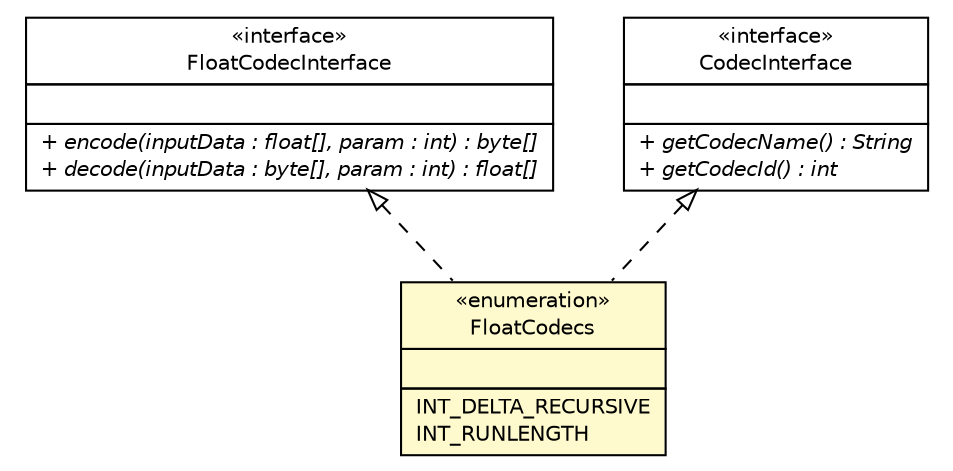 #!/usr/local/bin/dot
#
# Class diagram 
# Generated by UMLGraph version R5_6 (http://www.umlgraph.org/)
#

digraph G {
	edge [fontname="Helvetica",fontsize=10,labelfontname="Helvetica",labelfontsize=10];
	node [fontname="Helvetica",fontsize=10,shape=plaintext];
	nodesep=0.25;
	ranksep=0.5;
	// org.rcsb.mmtf.codec.FloatCodecs
	c861 [label=<<table title="org.rcsb.mmtf.codec.FloatCodecs" border="0" cellborder="1" cellspacing="0" cellpadding="2" port="p" bgcolor="lemonChiffon" href="./FloatCodecs.html">
		<tr><td><table border="0" cellspacing="0" cellpadding="1">
<tr><td align="center" balign="center"> &#171;enumeration&#187; </td></tr>
<tr><td align="center" balign="center"> FloatCodecs </td></tr>
		</table></td></tr>
		<tr><td><table border="0" cellspacing="0" cellpadding="1">
<tr><td align="left" balign="left">  </td></tr>
		</table></td></tr>
		<tr><td><table border="0" cellspacing="0" cellpadding="1">
<tr><td align="left" balign="left"> INT_DELTA_RECURSIVE </td></tr>
<tr><td align="left" balign="left"> INT_RUNLENGTH </td></tr>
		</table></td></tr>
		</table>>, URL="./FloatCodecs.html", fontname="Helvetica", fontcolor="black", fontsize=10.0];
	// org.rcsb.mmtf.codec.FloatCodecInterface
	c862 [label=<<table title="org.rcsb.mmtf.codec.FloatCodecInterface" border="0" cellborder="1" cellspacing="0" cellpadding="2" port="p" href="./FloatCodecInterface.html">
		<tr><td><table border="0" cellspacing="0" cellpadding="1">
<tr><td align="center" balign="center"> &#171;interface&#187; </td></tr>
<tr><td align="center" balign="center"> FloatCodecInterface </td></tr>
		</table></td></tr>
		<tr><td><table border="0" cellspacing="0" cellpadding="1">
<tr><td align="left" balign="left">  </td></tr>
		</table></td></tr>
		<tr><td><table border="0" cellspacing="0" cellpadding="1">
<tr><td align="left" balign="left"><font face="Helvetica-Oblique" point-size="10.0"> + encode(inputData : float[], param : int) : byte[] </font></td></tr>
<tr><td align="left" balign="left"><font face="Helvetica-Oblique" point-size="10.0"> + decode(inputData : byte[], param : int) : float[] </font></td></tr>
		</table></td></tr>
		</table>>, URL="./FloatCodecInterface.html", fontname="Helvetica", fontcolor="black", fontsize=10.0];
	// org.rcsb.mmtf.codec.CodecInterface
	c863 [label=<<table title="org.rcsb.mmtf.codec.CodecInterface" border="0" cellborder="1" cellspacing="0" cellpadding="2" port="p" href="./CodecInterface.html">
		<tr><td><table border="0" cellspacing="0" cellpadding="1">
<tr><td align="center" balign="center"> &#171;interface&#187; </td></tr>
<tr><td align="center" balign="center"> CodecInterface </td></tr>
		</table></td></tr>
		<tr><td><table border="0" cellspacing="0" cellpadding="1">
<tr><td align="left" balign="left">  </td></tr>
		</table></td></tr>
		<tr><td><table border="0" cellspacing="0" cellpadding="1">
<tr><td align="left" balign="left"><font face="Helvetica-Oblique" point-size="10.0"> + getCodecName() : String </font></td></tr>
<tr><td align="left" balign="left"><font face="Helvetica-Oblique" point-size="10.0"> + getCodecId() : int </font></td></tr>
		</table></td></tr>
		</table>>, URL="./CodecInterface.html", fontname="Helvetica", fontcolor="black", fontsize=10.0];
	//org.rcsb.mmtf.codec.FloatCodecs implements org.rcsb.mmtf.codec.FloatCodecInterface
	c862:p -> c861:p [dir=back,arrowtail=empty,style=dashed];
	//org.rcsb.mmtf.codec.FloatCodecs implements org.rcsb.mmtf.codec.CodecInterface
	c863:p -> c861:p [dir=back,arrowtail=empty,style=dashed];
}

